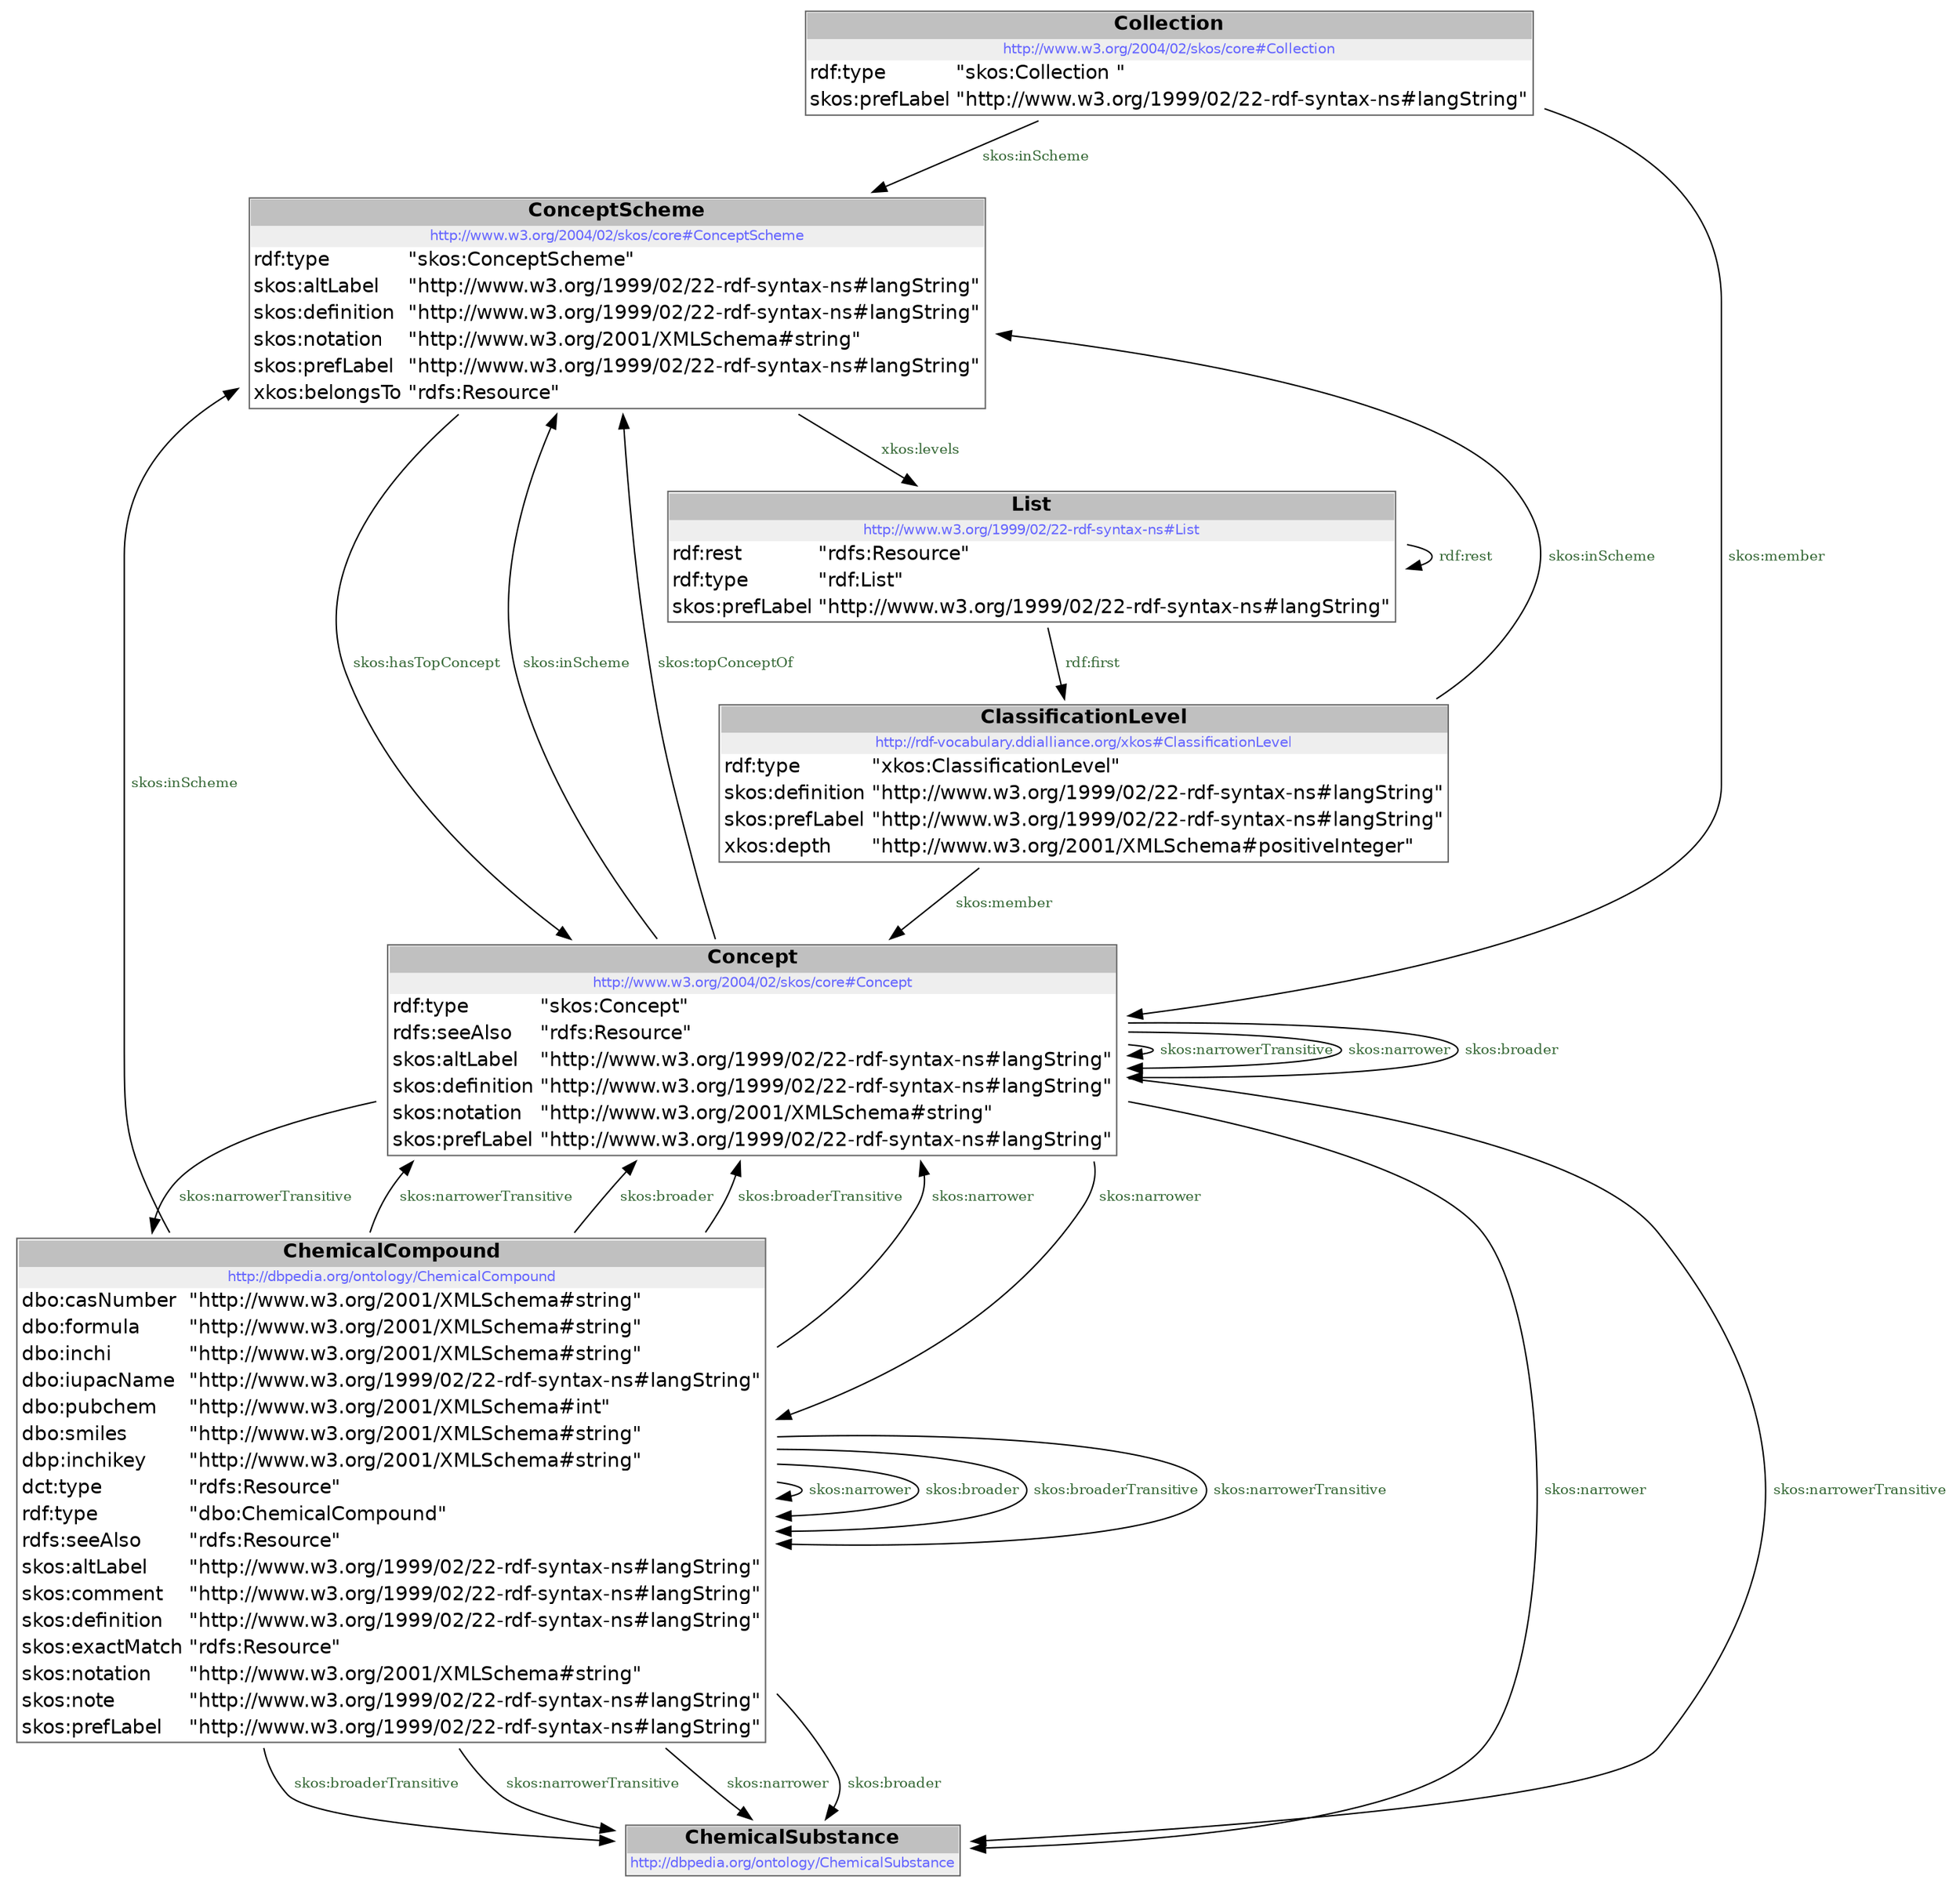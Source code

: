 digraph { 
 node [ fontname="DejaVu Sans" ] ; 
	node0 -> node1 [ color=BLACK, label=< <font point-size='10' color='#336633'>xkos:levels</font> > ] ;
	node2 -> node3 [ color=BLACK, label=< <font point-size='10' color='#336633'>skos:broaderTransitive</font> > ] ;
	node4 -> node3 [ color=BLACK, label=< <font point-size='10' color='#336633'>skos:narrower</font> > ] ;
	node4 -> node2 [ color=BLACK, label=< <font point-size='10' color='#336633'>skos:narrowerTransitive</font> > ] ;
	node4 -> node0 [ color=BLACK, label=< <font point-size='10' color='#336633'>skos:inScheme</font> > ] ;
	node2 -> node0 [ color=BLACK, label=< <font point-size='10' color='#336633'>skos:inScheme</font> > ] ;
	node2 -> node2 [ color=BLACK, label=< <font point-size='10' color='#336633'>skos:narrower</font> > ] ;
	node6 -> node0 [ color=BLACK, label=< <font point-size='10' color='#336633'>skos:inScheme</font> > ] ;
	node2 -> node2 [ color=BLACK, label=< <font point-size='10' color='#336633'>skos:broader</font> > ] ;
	node2 -> node4 [ color=BLACK, label=< <font point-size='10' color='#336633'>skos:narrowerTransitive</font> > ] ;
	node1 -> node6 [ color=BLACK, label=< <font point-size='10' color='#336633'>rdf:first</font> > ] ;
	node2 -> node4 [ color=BLACK, label=< <font point-size='10' color='#336633'>skos:broader</font> > ] ;
	node4 -> node0 [ color=BLACK, label=< <font point-size='10' color='#336633'>skos:topConceptOf</font> > ] ;
	node5 -> node0 [ color=BLACK, label=< <font point-size='10' color='#336633'>skos:inScheme</font> > ] ;
	node4 -> node3 [ color=BLACK, label=< <font point-size='10' color='#336633'>skos:narrowerTransitive</font> > ] ;
	node2 -> node3 [ color=BLACK, label=< <font point-size='10' color='#336633'>skos:narrowerTransitive</font> > ] ;
	node2 -> node3 [ color=BLACK, label=< <font point-size='10' color='#336633'>skos:narrower</font> > ] ;
	node2 -> node2 [ color=BLACK, label=< <font point-size='10' color='#336633'>skos:broaderTransitive</font> > ] ;
	node2 -> node3 [ color=BLACK, label=< <font point-size='10' color='#336633'>skos:broader</font> > ] ;
	node6 -> node4 [ color=BLACK, label=< <font point-size='10' color='#336633'>skos:member</font> > ] ;
	node4 -> node2 [ color=BLACK, label=< <font point-size='10' color='#336633'>skos:narrower</font> > ] ;
	node2 -> node2 [ color=BLACK, label=< <font point-size='10' color='#336633'>skos:narrowerTransitive</font> > ] ;
	node4 -> node4 [ color=BLACK, label=< <font point-size='10' color='#336633'>skos:narrowerTransitive</font> > ] ;
	node2 -> node4 [ color=BLACK, label=< <font point-size='10' color='#336633'>skos:broaderTransitive</font> > ] ;
	node0 -> node4 [ color=BLACK, label=< <font point-size='10' color='#336633'>skos:hasTopConcept</font> > ] ;
	node4 -> node4 [ color=BLACK, label=< <font point-size='10' color='#336633'>skos:narrower</font> > ] ;
	node2 -> node4 [ color=BLACK, label=< <font point-size='10' color='#336633'>skos:narrower</font> > ] ;
	node1 -> node1 [ color=BLACK, label=< <font point-size='10' color='#336633'>rdf:rest</font> > ] ;
	node4 -> node4 [ color=BLACK, label=< <font point-size='10' color='#336633'>skos:broader</font> > ] ;
	node5 -> node4 [ color=BLACK, label=< <font point-size='10' color='#336633'>skos:member</font> > ] ;
# http://www.w3.org/2004/02/skos/core#ConceptScheme node0
node0 [ shape=none, color=black label=< <table color='#666666' cellborder='0' cellspacing='0' border='1'><tr><td colspan='2' bgcolor='grey'><B>ConceptScheme</B></td></tr><tr><td href='http://www.w3.org/2004/02/skos/core#ConceptScheme' bgcolor='#eeeeee' colspan='2'><font point-size='10' color='#6666ff'>http://www.w3.org/2004/02/skos/core#ConceptScheme</font></td></tr><tr><td align='left'>rdf:type</td><td align='left'>&quot;skos:ConceptScheme&quot;</td></tr><tr><td align='left'>skos:altLabel</td><td align='left'>&quot;http://www.w3.org/1999/02/22-rdf-syntax-ns#langString&quot;</td></tr><tr><td align='left'>skos:definition</td><td align='left'>&quot;http://www.w3.org/1999/02/22-rdf-syntax-ns#langString&quot;</td></tr><tr><td align='left'>skos:notation</td><td align='left'>&quot;http://www.w3.org/2001/XMLSchema#string&quot;</td></tr><tr><td align='left'>skos:prefLabel</td><td align='left'>&quot;http://www.w3.org/1999/02/22-rdf-syntax-ns#langString&quot;</td></tr><tr><td align='left'>xkos:belongsTo</td><td align='left'>&quot;rdfs:Resource&quot;</td></tr></table> > ] 
# http://www.w3.org/1999/02/22-rdf-syntax-ns#List node1
node1 [ shape=none, color=black label=< <table color='#666666' cellborder='0' cellspacing='0' border='1'><tr><td colspan='2' bgcolor='grey'><B>List</B></td></tr><tr><td href='http://www.w3.org/1999/02/22-rdf-syntax-ns#List' bgcolor='#eeeeee' colspan='2'><font point-size='10' color='#6666ff'>http://www.w3.org/1999/02/22-rdf-syntax-ns#List</font></td></tr><tr><td align='left'>rdf:rest</td><td align='left'>&quot;rdfs:Resource&quot;</td></tr><tr><td align='left'>rdf:type</td><td align='left'>&quot;rdf:List&quot;</td></tr><tr><td align='left'>skos:prefLabel</td><td align='left'>&quot;http://www.w3.org/1999/02/22-rdf-syntax-ns#langString&quot;</td></tr></table> > ] 
# http://dbpedia.org/ontology/ChemicalCompound node2
node2 [ shape=none, color=black label=< <table color='#666666' cellborder='0' cellspacing='0' border='1'><tr><td colspan='2' bgcolor='grey'><B>ChemicalCompound</B></td></tr><tr><td href='http://dbpedia.org/ontology/ChemicalCompound' bgcolor='#eeeeee' colspan='2'><font point-size='10' color='#6666ff'>http://dbpedia.org/ontology/ChemicalCompound</font></td></tr><tr><td align='left'>dbo:casNumber</td><td align='left'>&quot;http://www.w3.org/2001/XMLSchema#string&quot;</td></tr><tr><td align='left'>dbo:formula</td><td align='left'>&quot;http://www.w3.org/2001/XMLSchema#string&quot;</td></tr><tr><td align='left'>dbo:inchi</td><td align='left'>&quot;http://www.w3.org/2001/XMLSchema#string&quot;</td></tr><tr><td align='left'>dbo:iupacName</td><td align='left'>&quot;http://www.w3.org/1999/02/22-rdf-syntax-ns#langString&quot;</td></tr><tr><td align='left'>dbo:pubchem</td><td align='left'>&quot;http://www.w3.org/2001/XMLSchema#int&quot;</td></tr><tr><td align='left'>dbo:smiles</td><td align='left'>&quot;http://www.w3.org/2001/XMLSchema#string&quot;</td></tr><tr><td align='left'>dbp:inchikey</td><td align='left'>&quot;http://www.w3.org/2001/XMLSchema#string&quot;</td></tr><tr><td align='left'>dct:type</td><td align='left'>&quot;rdfs:Resource&quot;</td></tr><tr><td align='left'>rdf:type</td><td align='left'>&quot;dbo:ChemicalCompound&quot;</td></tr><tr><td align='left'>rdfs:seeAlso</td><td align='left'>&quot;rdfs:Resource&quot;</td></tr><tr><td align='left'>skos:altLabel</td><td align='left'>&quot;http://www.w3.org/1999/02/22-rdf-syntax-ns#langString&quot;</td></tr><tr><td align='left'>skos:comment</td><td align='left'>&quot;http://www.w3.org/1999/02/22-rdf-syntax-ns#langString&quot;</td></tr><tr><td align='left'>skos:definition</td><td align='left'>&quot;http://www.w3.org/1999/02/22-rdf-syntax-ns#langString&quot;</td></tr><tr><td align='left'>skos:exactMatch</td><td align='left'>&quot;rdfs:Resource&quot;</td></tr><tr><td align='left'>skos:notation</td><td align='left'>&quot;http://www.w3.org/2001/XMLSchema#string&quot;</td></tr><tr><td align='left'>skos:note</td><td align='left'>&quot;http://www.w3.org/1999/02/22-rdf-syntax-ns#langString&quot;</td></tr><tr><td align='left'>skos:prefLabel</td><td align='left'>&quot;http://www.w3.org/1999/02/22-rdf-syntax-ns#langString&quot;</td></tr></table> > ] 
# http://dbpedia.org/ontology/ChemicalSubstance node3
node3 [ shape=none, color=black label=< <table color='#666666' cellborder='0' cellspacing='0' border='1'><tr><td colspan='2' bgcolor='grey'><B>ChemicalSubstance</B></td></tr><tr><td href='http://dbpedia.org/ontology/ChemicalSubstance' bgcolor='#eeeeee' colspan='2'><font point-size='10' color='#6666ff'>http://dbpedia.org/ontology/ChemicalSubstance</font></td></tr></table> > ] 
# http://www.w3.org/2004/02/skos/core#Concept node4
node4 [ shape=none, color=black label=< <table color='#666666' cellborder='0' cellspacing='0' border='1'><tr><td colspan='2' bgcolor='grey'><B>Concept</B></td></tr><tr><td href='http://www.w3.org/2004/02/skos/core#Concept' bgcolor='#eeeeee' colspan='2'><font point-size='10' color='#6666ff'>http://www.w3.org/2004/02/skos/core#Concept</font></td></tr><tr><td align='left'>rdf:type</td><td align='left'>&quot;skos:Concept&quot;</td></tr><tr><td align='left'>rdfs:seeAlso</td><td align='left'>&quot;rdfs:Resource&quot;</td></tr><tr><td align='left'>skos:altLabel</td><td align='left'>&quot;http://www.w3.org/1999/02/22-rdf-syntax-ns#langString&quot;</td></tr><tr><td align='left'>skos:definition</td><td align='left'>&quot;http://www.w3.org/1999/02/22-rdf-syntax-ns#langString&quot;</td></tr><tr><td align='left'>skos:notation</td><td align='left'>&quot;http://www.w3.org/2001/XMLSchema#string&quot;</td></tr><tr><td align='left'>skos:prefLabel</td><td align='left'>&quot;http://www.w3.org/1999/02/22-rdf-syntax-ns#langString&quot;</td></tr></table> > ] 
# http://www.w3.org/2004/02/skos/core#Collection node5
node5 [ shape=none, color=black label=< <table color='#666666' cellborder='0' cellspacing='0' border='1'><tr><td colspan='2' bgcolor='grey'><B>Collection</B></td></tr><tr><td href='http://www.w3.org/2004/02/skos/core#Collection' bgcolor='#eeeeee' colspan='2'><font point-size='10' color='#6666ff'>http://www.w3.org/2004/02/skos/core#Collection</font></td></tr><tr><td align='left'>rdf:type</td><td align='left'>&quot;skos:Collection &quot;</td></tr><tr><td align='left'>skos:prefLabel</td><td align='left'>&quot;http://www.w3.org/1999/02/22-rdf-syntax-ns#langString&quot;</td></tr></table> > ] 
# http://rdf-vocabulary.ddialliance.org/xkos#ClassificationLevel node6
node6 [ shape=none, color=black label=< <table color='#666666' cellborder='0' cellspacing='0' border='1'><tr><td colspan='2' bgcolor='grey'><B>ClassificationLevel</B></td></tr><tr><td href='http://rdf-vocabulary.ddialliance.org/xkos#ClassificationLevel' bgcolor='#eeeeee' colspan='2'><font point-size='10' color='#6666ff'>http://rdf-vocabulary.ddialliance.org/xkos#ClassificationLevel</font></td></tr><tr><td align='left'>rdf:type</td><td align='left'>&quot;xkos:ClassificationLevel&quot;</td></tr><tr><td align='left'>skos:definition</td><td align='left'>&quot;http://www.w3.org/1999/02/22-rdf-syntax-ns#langString&quot;</td></tr><tr><td align='left'>skos:prefLabel</td><td align='left'>&quot;http://www.w3.org/1999/02/22-rdf-syntax-ns#langString&quot;</td></tr><tr><td align='left'>xkos:depth</td><td align='left'>&quot;http://www.w3.org/2001/XMLSchema#positiveInteger&quot;</td></tr></table> > ] 
}
